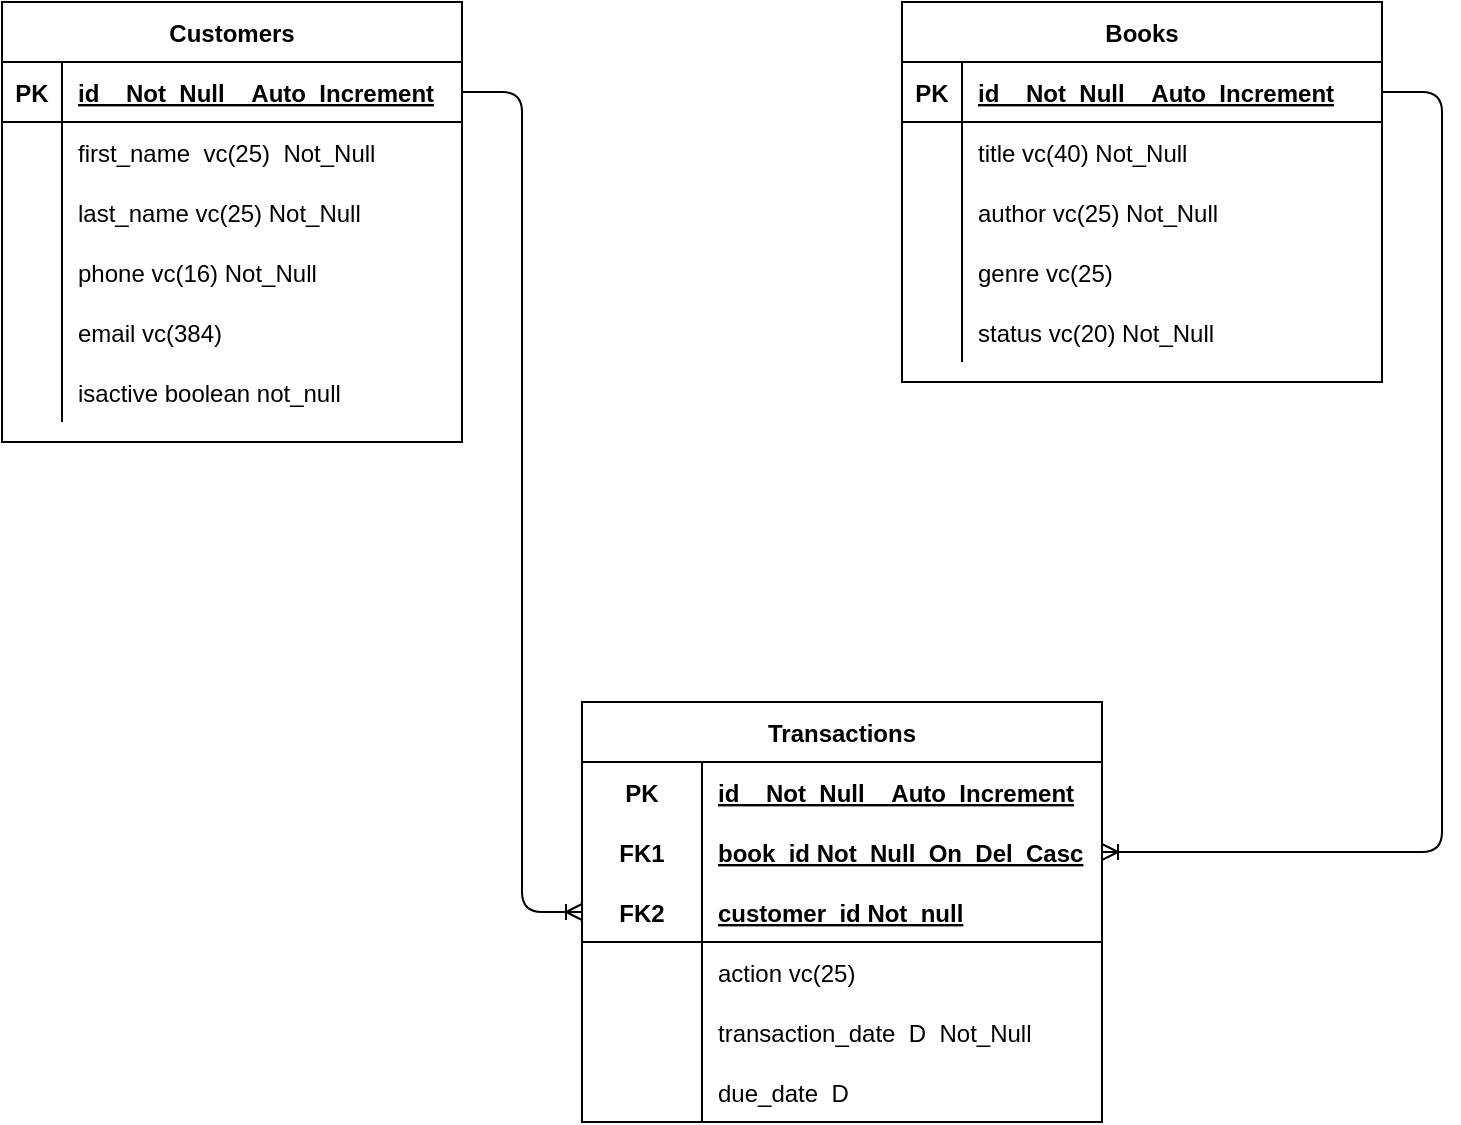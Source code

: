 <mxfile version="14.7.10" type="device"><diagram id="R2lEEEUBdFMjLlhIrx00" name="Page-1"><mxGraphModel dx="1422" dy="794" grid="1" gridSize="10" guides="1" tooltips="1" connect="1" arrows="1" fold="1" page="1" pageScale="1" pageWidth="850" pageHeight="1100" math="0" shadow="0" extFonts="Permanent Marker^https://fonts.googleapis.com/css?family=Permanent+Marker"><root><mxCell id="0"/><mxCell id="1" parent="0"/><mxCell id="g_AzupTpKO5v2qW7AOqK-14" value="Books" style="shape=table;startSize=30;container=1;collapsible=1;childLayout=tableLayout;fixedRows=1;rowLines=0;fontStyle=1;align=center;resizeLast=1;" parent="1" vertex="1"><mxGeometry x="550" y="80" width="240" height="190" as="geometry"/></mxCell><mxCell id="g_AzupTpKO5v2qW7AOqK-15" value="" style="shape=partialRectangle;collapsible=0;dropTarget=0;pointerEvents=0;fillColor=none;top=0;left=0;bottom=1;right=0;points=[[0,0.5],[1,0.5]];portConstraint=eastwest;" parent="g_AzupTpKO5v2qW7AOqK-14" vertex="1"><mxGeometry y="30" width="240" height="30" as="geometry"/></mxCell><mxCell id="g_AzupTpKO5v2qW7AOqK-16" value="PK" style="shape=partialRectangle;connectable=0;fillColor=none;top=0;left=0;bottom=0;right=0;fontStyle=1;overflow=hidden;" parent="g_AzupTpKO5v2qW7AOqK-15" vertex="1"><mxGeometry width="30" height="30" as="geometry"/></mxCell><mxCell id="g_AzupTpKO5v2qW7AOqK-17" value="id    Not_Null    Auto_Increment" style="shape=partialRectangle;connectable=0;fillColor=none;top=0;left=0;bottom=0;right=0;align=left;spacingLeft=6;fontStyle=5;overflow=hidden;" parent="g_AzupTpKO5v2qW7AOqK-15" vertex="1"><mxGeometry x="30" width="210" height="30" as="geometry"/></mxCell><mxCell id="g_AzupTpKO5v2qW7AOqK-18" value="" style="shape=partialRectangle;collapsible=0;dropTarget=0;pointerEvents=0;fillColor=none;top=0;left=0;bottom=0;right=0;points=[[0,0.5],[1,0.5]];portConstraint=eastwest;" parent="g_AzupTpKO5v2qW7AOqK-14" vertex="1"><mxGeometry y="60" width="240" height="30" as="geometry"/></mxCell><mxCell id="g_AzupTpKO5v2qW7AOqK-19" value="" style="shape=partialRectangle;connectable=0;fillColor=none;top=0;left=0;bottom=0;right=0;editable=1;overflow=hidden;" parent="g_AzupTpKO5v2qW7AOqK-18" vertex="1"><mxGeometry width="30" height="30" as="geometry"/></mxCell><mxCell id="g_AzupTpKO5v2qW7AOqK-20" value="title vc(40) Not_Null" style="shape=partialRectangle;connectable=0;fillColor=none;top=0;left=0;bottom=0;right=0;align=left;spacingLeft=6;overflow=hidden;" parent="g_AzupTpKO5v2qW7AOqK-18" vertex="1"><mxGeometry x="30" width="210" height="30" as="geometry"/></mxCell><mxCell id="g_AzupTpKO5v2qW7AOqK-21" value="" style="shape=partialRectangle;collapsible=0;dropTarget=0;pointerEvents=0;fillColor=none;top=0;left=0;bottom=0;right=0;points=[[0,0.5],[1,0.5]];portConstraint=eastwest;" parent="g_AzupTpKO5v2qW7AOqK-14" vertex="1"><mxGeometry y="90" width="240" height="30" as="geometry"/></mxCell><mxCell id="g_AzupTpKO5v2qW7AOqK-22" value="" style="shape=partialRectangle;connectable=0;fillColor=none;top=0;left=0;bottom=0;right=0;editable=1;overflow=hidden;" parent="g_AzupTpKO5v2qW7AOqK-21" vertex="1"><mxGeometry width="30" height="30" as="geometry"/></mxCell><mxCell id="g_AzupTpKO5v2qW7AOqK-23" value="author vc(25) Not_Null" style="shape=partialRectangle;connectable=0;fillColor=none;top=0;left=0;bottom=0;right=0;align=left;spacingLeft=6;overflow=hidden;" parent="g_AzupTpKO5v2qW7AOqK-21" vertex="1"><mxGeometry x="30" width="210" height="30" as="geometry"/></mxCell><mxCell id="g_AzupTpKO5v2qW7AOqK-24" value="" style="shape=partialRectangle;collapsible=0;dropTarget=0;pointerEvents=0;fillColor=none;top=0;left=0;bottom=0;right=0;points=[[0,0.5],[1,0.5]];portConstraint=eastwest;" parent="g_AzupTpKO5v2qW7AOqK-14" vertex="1"><mxGeometry y="120" width="240" height="30" as="geometry"/></mxCell><mxCell id="g_AzupTpKO5v2qW7AOqK-25" value="" style="shape=partialRectangle;connectable=0;fillColor=none;top=0;left=0;bottom=0;right=0;editable=1;overflow=hidden;" parent="g_AzupTpKO5v2qW7AOqK-24" vertex="1"><mxGeometry width="30" height="30" as="geometry"/></mxCell><mxCell id="g_AzupTpKO5v2qW7AOqK-26" value="genre vc(25)" style="shape=partialRectangle;connectable=0;fillColor=none;top=0;left=0;bottom=0;right=0;align=left;spacingLeft=6;overflow=hidden;" parent="g_AzupTpKO5v2qW7AOqK-24" vertex="1"><mxGeometry x="30" width="210" height="30" as="geometry"/></mxCell><mxCell id="CVj7sAItj46FElkeuppE-18" value="" style="shape=partialRectangle;collapsible=0;dropTarget=0;pointerEvents=0;fillColor=none;top=0;left=0;bottom=0;right=0;points=[[0,0.5],[1,0.5]];portConstraint=eastwest;" vertex="1" parent="g_AzupTpKO5v2qW7AOqK-14"><mxGeometry y="150" width="240" height="30" as="geometry"/></mxCell><mxCell id="CVj7sAItj46FElkeuppE-19" value="" style="shape=partialRectangle;connectable=0;fillColor=none;top=0;left=0;bottom=0;right=0;editable=1;overflow=hidden;" vertex="1" parent="CVj7sAItj46FElkeuppE-18"><mxGeometry width="30" height="30" as="geometry"/></mxCell><mxCell id="CVj7sAItj46FElkeuppE-20" value="status vc(20) Not_Null" style="shape=partialRectangle;connectable=0;fillColor=none;top=0;left=0;bottom=0;right=0;align=left;spacingLeft=6;overflow=hidden;" vertex="1" parent="CVj7sAItj46FElkeuppE-18"><mxGeometry x="30" width="210" height="30" as="geometry"/></mxCell><mxCell id="g_AzupTpKO5v2qW7AOqK-27" value="Transactions" style="shape=table;startSize=30;container=1;collapsible=1;childLayout=tableLayout;fixedRows=1;rowLines=0;fontStyle=1;align=center;resizeLast=1;" parent="1" vertex="1"><mxGeometry x="390" y="430" width="260" height="210" as="geometry"/></mxCell><mxCell id="g_AzupTpKO5v2qW7AOqK-28" value="" style="shape=partialRectangle;collapsible=0;dropTarget=0;pointerEvents=0;fillColor=none;top=0;left=0;bottom=0;right=0;points=[[0,0.5],[1,0.5]];portConstraint=eastwest;" parent="g_AzupTpKO5v2qW7AOqK-27" vertex="1"><mxGeometry y="30" width="260" height="30" as="geometry"/></mxCell><mxCell id="g_AzupTpKO5v2qW7AOqK-29" value="PK" style="shape=partialRectangle;connectable=0;fillColor=none;top=0;left=0;bottom=0;right=0;fontStyle=1;overflow=hidden;" parent="g_AzupTpKO5v2qW7AOqK-28" vertex="1"><mxGeometry width="60" height="30" as="geometry"/></mxCell><mxCell id="g_AzupTpKO5v2qW7AOqK-30" value="id    Not_Null    Auto_Increment" style="shape=partialRectangle;connectable=0;fillColor=none;top=0;left=0;bottom=0;right=0;align=left;spacingLeft=6;fontStyle=5;overflow=hidden;" parent="g_AzupTpKO5v2qW7AOqK-28" vertex="1"><mxGeometry x="60" width="200" height="30" as="geometry"/></mxCell><mxCell id="g_AzupTpKO5v2qW7AOqK-53" value="" style="shape=partialRectangle;collapsible=0;dropTarget=0;pointerEvents=0;fillColor=none;top=0;left=0;bottom=0;right=0;points=[[0,0.5],[1,0.5]];portConstraint=eastwest;" parent="g_AzupTpKO5v2qW7AOqK-27" vertex="1"><mxGeometry y="60" width="260" height="30" as="geometry"/></mxCell><mxCell id="g_AzupTpKO5v2qW7AOqK-54" value="FK1" style="shape=partialRectangle;connectable=0;fillColor=none;top=0;left=0;bottom=0;right=0;fontStyle=1;overflow=hidden;" parent="g_AzupTpKO5v2qW7AOqK-53" vertex="1"><mxGeometry width="60" height="30" as="geometry"/></mxCell><mxCell id="g_AzupTpKO5v2qW7AOqK-55" value="book_id Not_Null  On_Del_Casc" style="shape=partialRectangle;connectable=0;fillColor=none;top=0;left=0;bottom=0;right=0;align=left;spacingLeft=6;fontStyle=5;overflow=hidden;" parent="g_AzupTpKO5v2qW7AOqK-53" vertex="1"><mxGeometry x="60" width="200" height="30" as="geometry"/></mxCell><mxCell id="g_AzupTpKO5v2qW7AOqK-31" value="" style="shape=partialRectangle;collapsible=0;dropTarget=0;pointerEvents=0;fillColor=none;top=0;left=0;bottom=1;right=0;points=[[0,0.5],[1,0.5]];portConstraint=eastwest;" parent="g_AzupTpKO5v2qW7AOqK-27" vertex="1"><mxGeometry y="90" width="260" height="30" as="geometry"/></mxCell><mxCell id="g_AzupTpKO5v2qW7AOqK-32" value="FK2" style="shape=partialRectangle;connectable=0;fillColor=none;top=0;left=0;bottom=0;right=0;fontStyle=1;overflow=hidden;" parent="g_AzupTpKO5v2qW7AOqK-31" vertex="1"><mxGeometry width="60" height="30" as="geometry"/></mxCell><mxCell id="g_AzupTpKO5v2qW7AOqK-33" value="customer_id Not_null" style="shape=partialRectangle;connectable=0;fillColor=none;top=0;left=0;bottom=0;right=0;align=left;spacingLeft=6;fontStyle=5;overflow=hidden;" parent="g_AzupTpKO5v2qW7AOqK-31" vertex="1"><mxGeometry x="60" width="200" height="30" as="geometry"/></mxCell><mxCell id="g_AzupTpKO5v2qW7AOqK-34" value="" style="shape=partialRectangle;collapsible=0;dropTarget=0;pointerEvents=0;fillColor=none;top=0;left=0;bottom=0;right=0;points=[[0,0.5],[1,0.5]];portConstraint=eastwest;" parent="g_AzupTpKO5v2qW7AOqK-27" vertex="1"><mxGeometry y="120" width="260" height="30" as="geometry"/></mxCell><mxCell id="g_AzupTpKO5v2qW7AOqK-35" value="" style="shape=partialRectangle;connectable=0;fillColor=none;top=0;left=0;bottom=0;right=0;editable=1;overflow=hidden;" parent="g_AzupTpKO5v2qW7AOqK-34" vertex="1"><mxGeometry width="60" height="30" as="geometry"/></mxCell><mxCell id="g_AzupTpKO5v2qW7AOqK-36" value="action vc(25)" style="shape=partialRectangle;connectable=0;fillColor=none;top=0;left=0;bottom=0;right=0;align=left;spacingLeft=6;overflow=hidden;" parent="g_AzupTpKO5v2qW7AOqK-34" vertex="1"><mxGeometry x="60" width="200" height="30" as="geometry"/></mxCell><mxCell id="g_AzupTpKO5v2qW7AOqK-37" value="" style="shape=partialRectangle;collapsible=0;dropTarget=0;pointerEvents=0;fillColor=none;top=0;left=0;bottom=0;right=0;points=[[0,0.5],[1,0.5]];portConstraint=eastwest;" parent="g_AzupTpKO5v2qW7AOqK-27" vertex="1"><mxGeometry y="150" width="260" height="30" as="geometry"/></mxCell><mxCell id="g_AzupTpKO5v2qW7AOqK-38" value="" style="shape=partialRectangle;connectable=0;fillColor=none;top=0;left=0;bottom=0;right=0;editable=1;overflow=hidden;" parent="g_AzupTpKO5v2qW7AOqK-37" vertex="1"><mxGeometry width="60" height="30" as="geometry"/></mxCell><mxCell id="g_AzupTpKO5v2qW7AOqK-39" value="transaction_date  D  Not_Null" style="shape=partialRectangle;connectable=0;fillColor=none;top=0;left=0;bottom=0;right=0;align=left;spacingLeft=6;overflow=hidden;" parent="g_AzupTpKO5v2qW7AOqK-37" vertex="1"><mxGeometry x="60" width="200" height="30" as="geometry"/></mxCell><mxCell id="oHpTRgaogN3cYO9ELbpn-4" value="" style="shape=partialRectangle;collapsible=0;dropTarget=0;pointerEvents=0;fillColor=none;top=0;left=0;bottom=0;right=0;points=[[0,0.5],[1,0.5]];portConstraint=eastwest;" parent="g_AzupTpKO5v2qW7AOqK-27" vertex="1"><mxGeometry y="180" width="260" height="30" as="geometry"/></mxCell><mxCell id="oHpTRgaogN3cYO9ELbpn-5" value="" style="shape=partialRectangle;connectable=0;fillColor=none;top=0;left=0;bottom=0;right=0;editable=1;overflow=hidden;" parent="oHpTRgaogN3cYO9ELbpn-4" vertex="1"><mxGeometry width="60" height="30" as="geometry"/></mxCell><mxCell id="oHpTRgaogN3cYO9ELbpn-6" value="due_date  D" style="shape=partialRectangle;connectable=0;fillColor=none;top=0;left=0;bottom=0;right=0;align=left;spacingLeft=6;overflow=hidden;" parent="oHpTRgaogN3cYO9ELbpn-4" vertex="1"><mxGeometry x="60" width="200" height="30" as="geometry"/></mxCell><mxCell id="g_AzupTpKO5v2qW7AOqK-40" value="Customers" style="shape=table;startSize=30;container=1;collapsible=1;childLayout=tableLayout;fixedRows=1;rowLines=0;fontStyle=1;align=center;resizeLast=1;" parent="1" vertex="1"><mxGeometry x="100" y="80" width="230" height="220" as="geometry"/></mxCell><mxCell id="g_AzupTpKO5v2qW7AOqK-41" value="" style="shape=partialRectangle;collapsible=0;dropTarget=0;pointerEvents=0;fillColor=none;top=0;left=0;bottom=1;right=0;points=[[0,0.5],[1,0.5]];portConstraint=eastwest;" parent="g_AzupTpKO5v2qW7AOqK-40" vertex="1"><mxGeometry y="30" width="230" height="30" as="geometry"/></mxCell><mxCell id="g_AzupTpKO5v2qW7AOqK-42" value="PK" style="shape=partialRectangle;connectable=0;fillColor=none;top=0;left=0;bottom=0;right=0;fontStyle=1;overflow=hidden;" parent="g_AzupTpKO5v2qW7AOqK-41" vertex="1"><mxGeometry width="30" height="30" as="geometry"/></mxCell><mxCell id="g_AzupTpKO5v2qW7AOqK-43" value="id    Not_Null    Auto_Increment" style="shape=partialRectangle;connectable=0;fillColor=none;top=0;left=0;bottom=0;right=0;align=left;spacingLeft=6;fontStyle=5;overflow=hidden;" parent="g_AzupTpKO5v2qW7AOqK-41" vertex="1"><mxGeometry x="30" width="200" height="30" as="geometry"/></mxCell><mxCell id="g_AzupTpKO5v2qW7AOqK-44" value="" style="shape=partialRectangle;collapsible=0;dropTarget=0;pointerEvents=0;fillColor=none;top=0;left=0;bottom=0;right=0;points=[[0,0.5],[1,0.5]];portConstraint=eastwest;" parent="g_AzupTpKO5v2qW7AOqK-40" vertex="1"><mxGeometry y="60" width="230" height="30" as="geometry"/></mxCell><mxCell id="g_AzupTpKO5v2qW7AOqK-45" value="" style="shape=partialRectangle;connectable=0;fillColor=none;top=0;left=0;bottom=0;right=0;editable=1;overflow=hidden;" parent="g_AzupTpKO5v2qW7AOqK-44" vertex="1"><mxGeometry width="30" height="30" as="geometry"/></mxCell><mxCell id="g_AzupTpKO5v2qW7AOqK-46" value="first_name  vc(25)  Not_Null" style="shape=partialRectangle;connectable=0;fillColor=none;top=0;left=0;bottom=0;right=0;align=left;spacingLeft=6;overflow=hidden;" parent="g_AzupTpKO5v2qW7AOqK-44" vertex="1"><mxGeometry x="30" width="200" height="30" as="geometry"/></mxCell><mxCell id="g_AzupTpKO5v2qW7AOqK-47" value="" style="shape=partialRectangle;collapsible=0;dropTarget=0;pointerEvents=0;fillColor=none;top=0;left=0;bottom=0;right=0;points=[[0,0.5],[1,0.5]];portConstraint=eastwest;" parent="g_AzupTpKO5v2qW7AOqK-40" vertex="1"><mxGeometry y="90" width="230" height="30" as="geometry"/></mxCell><mxCell id="g_AzupTpKO5v2qW7AOqK-48" value="" style="shape=partialRectangle;connectable=0;fillColor=none;top=0;left=0;bottom=0;right=0;editable=1;overflow=hidden;" parent="g_AzupTpKO5v2qW7AOqK-47" vertex="1"><mxGeometry width="30" height="30" as="geometry"/></mxCell><mxCell id="g_AzupTpKO5v2qW7AOqK-49" value="last_name vc(25) Not_Null" style="shape=partialRectangle;connectable=0;fillColor=none;top=0;left=0;bottom=0;right=0;align=left;spacingLeft=6;overflow=hidden;" parent="g_AzupTpKO5v2qW7AOqK-47" vertex="1"><mxGeometry x="30" width="200" height="30" as="geometry"/></mxCell><mxCell id="g_AzupTpKO5v2qW7AOqK-50" value="" style="shape=partialRectangle;collapsible=0;dropTarget=0;pointerEvents=0;fillColor=none;top=0;left=0;bottom=0;right=0;points=[[0,0.5],[1,0.5]];portConstraint=eastwest;" parent="g_AzupTpKO5v2qW7AOqK-40" vertex="1"><mxGeometry y="120" width="230" height="30" as="geometry"/></mxCell><mxCell id="g_AzupTpKO5v2qW7AOqK-51" value="" style="shape=partialRectangle;connectable=0;fillColor=none;top=0;left=0;bottom=0;right=0;editable=1;overflow=hidden;" parent="g_AzupTpKO5v2qW7AOqK-50" vertex="1"><mxGeometry width="30" height="30" as="geometry"/></mxCell><mxCell id="g_AzupTpKO5v2qW7AOqK-52" value="phone vc(16) Not_Null" style="shape=partialRectangle;connectable=0;fillColor=none;top=0;left=0;bottom=0;right=0;align=left;spacingLeft=6;overflow=hidden;" parent="g_AzupTpKO5v2qW7AOqK-50" vertex="1"><mxGeometry x="30" width="200" height="30" as="geometry"/></mxCell><mxCell id="oHpTRgaogN3cYO9ELbpn-1" value="" style="shape=partialRectangle;collapsible=0;dropTarget=0;pointerEvents=0;fillColor=none;top=0;left=0;bottom=0;right=0;points=[[0,0.5],[1,0.5]];portConstraint=eastwest;" parent="g_AzupTpKO5v2qW7AOqK-40" vertex="1"><mxGeometry y="150" width="230" height="30" as="geometry"/></mxCell><mxCell id="oHpTRgaogN3cYO9ELbpn-2" value="" style="shape=partialRectangle;connectable=0;fillColor=none;top=0;left=0;bottom=0;right=0;editable=1;overflow=hidden;" parent="oHpTRgaogN3cYO9ELbpn-1" vertex="1"><mxGeometry width="30" height="30" as="geometry"/></mxCell><mxCell id="oHpTRgaogN3cYO9ELbpn-3" value="email vc(384) " style="shape=partialRectangle;connectable=0;fillColor=none;top=0;left=0;bottom=0;right=0;align=left;spacingLeft=6;overflow=hidden;" parent="oHpTRgaogN3cYO9ELbpn-1" vertex="1"><mxGeometry x="30" width="200" height="30" as="geometry"/></mxCell><mxCell id="CVj7sAItj46FElkeuppE-2" value="" style="shape=partialRectangle;collapsible=0;dropTarget=0;pointerEvents=0;fillColor=none;top=0;left=0;bottom=0;right=0;points=[[0,0.5],[1,0.5]];portConstraint=eastwest;" vertex="1" parent="g_AzupTpKO5v2qW7AOqK-40"><mxGeometry y="180" width="230" height="30" as="geometry"/></mxCell><mxCell id="CVj7sAItj46FElkeuppE-3" value="" style="shape=partialRectangle;connectable=0;fillColor=none;top=0;left=0;bottom=0;right=0;editable=1;overflow=hidden;" vertex="1" parent="CVj7sAItj46FElkeuppE-2"><mxGeometry width="30" height="30" as="geometry"/></mxCell><mxCell id="CVj7sAItj46FElkeuppE-4" value="isactive boolean not_null " style="shape=partialRectangle;connectable=0;fillColor=none;top=0;left=0;bottom=0;right=0;align=left;spacingLeft=6;overflow=hidden;" vertex="1" parent="CVj7sAItj46FElkeuppE-2"><mxGeometry x="30" width="200" height="30" as="geometry"/></mxCell><mxCell id="oHpTRgaogN3cYO9ELbpn-7" value="" style="edgeStyle=entityRelationEdgeStyle;fontSize=12;html=1;endArrow=ERoneToMany;entryX=0;entryY=0.5;entryDx=0;entryDy=0;" parent="1" source="g_AzupTpKO5v2qW7AOqK-41" target="g_AzupTpKO5v2qW7AOqK-31" edge="1"><mxGeometry width="100" height="100" relative="1" as="geometry"><mxPoint x="150" y="460" as="sourcePoint"/><mxPoint x="250" y="360" as="targetPoint"/></mxGeometry></mxCell><mxCell id="oHpTRgaogN3cYO9ELbpn-8" value="" style="edgeStyle=entityRelationEdgeStyle;fontSize=12;html=1;endArrow=ERoneToMany;" parent="1" source="g_AzupTpKO5v2qW7AOqK-15" target="g_AzupTpKO5v2qW7AOqK-53" edge="1"><mxGeometry width="100" height="100" relative="1" as="geometry"><mxPoint x="670" y="490" as="sourcePoint"/><mxPoint x="770" y="390" as="targetPoint"/></mxGeometry></mxCell></root></mxGraphModel></diagram></mxfile>